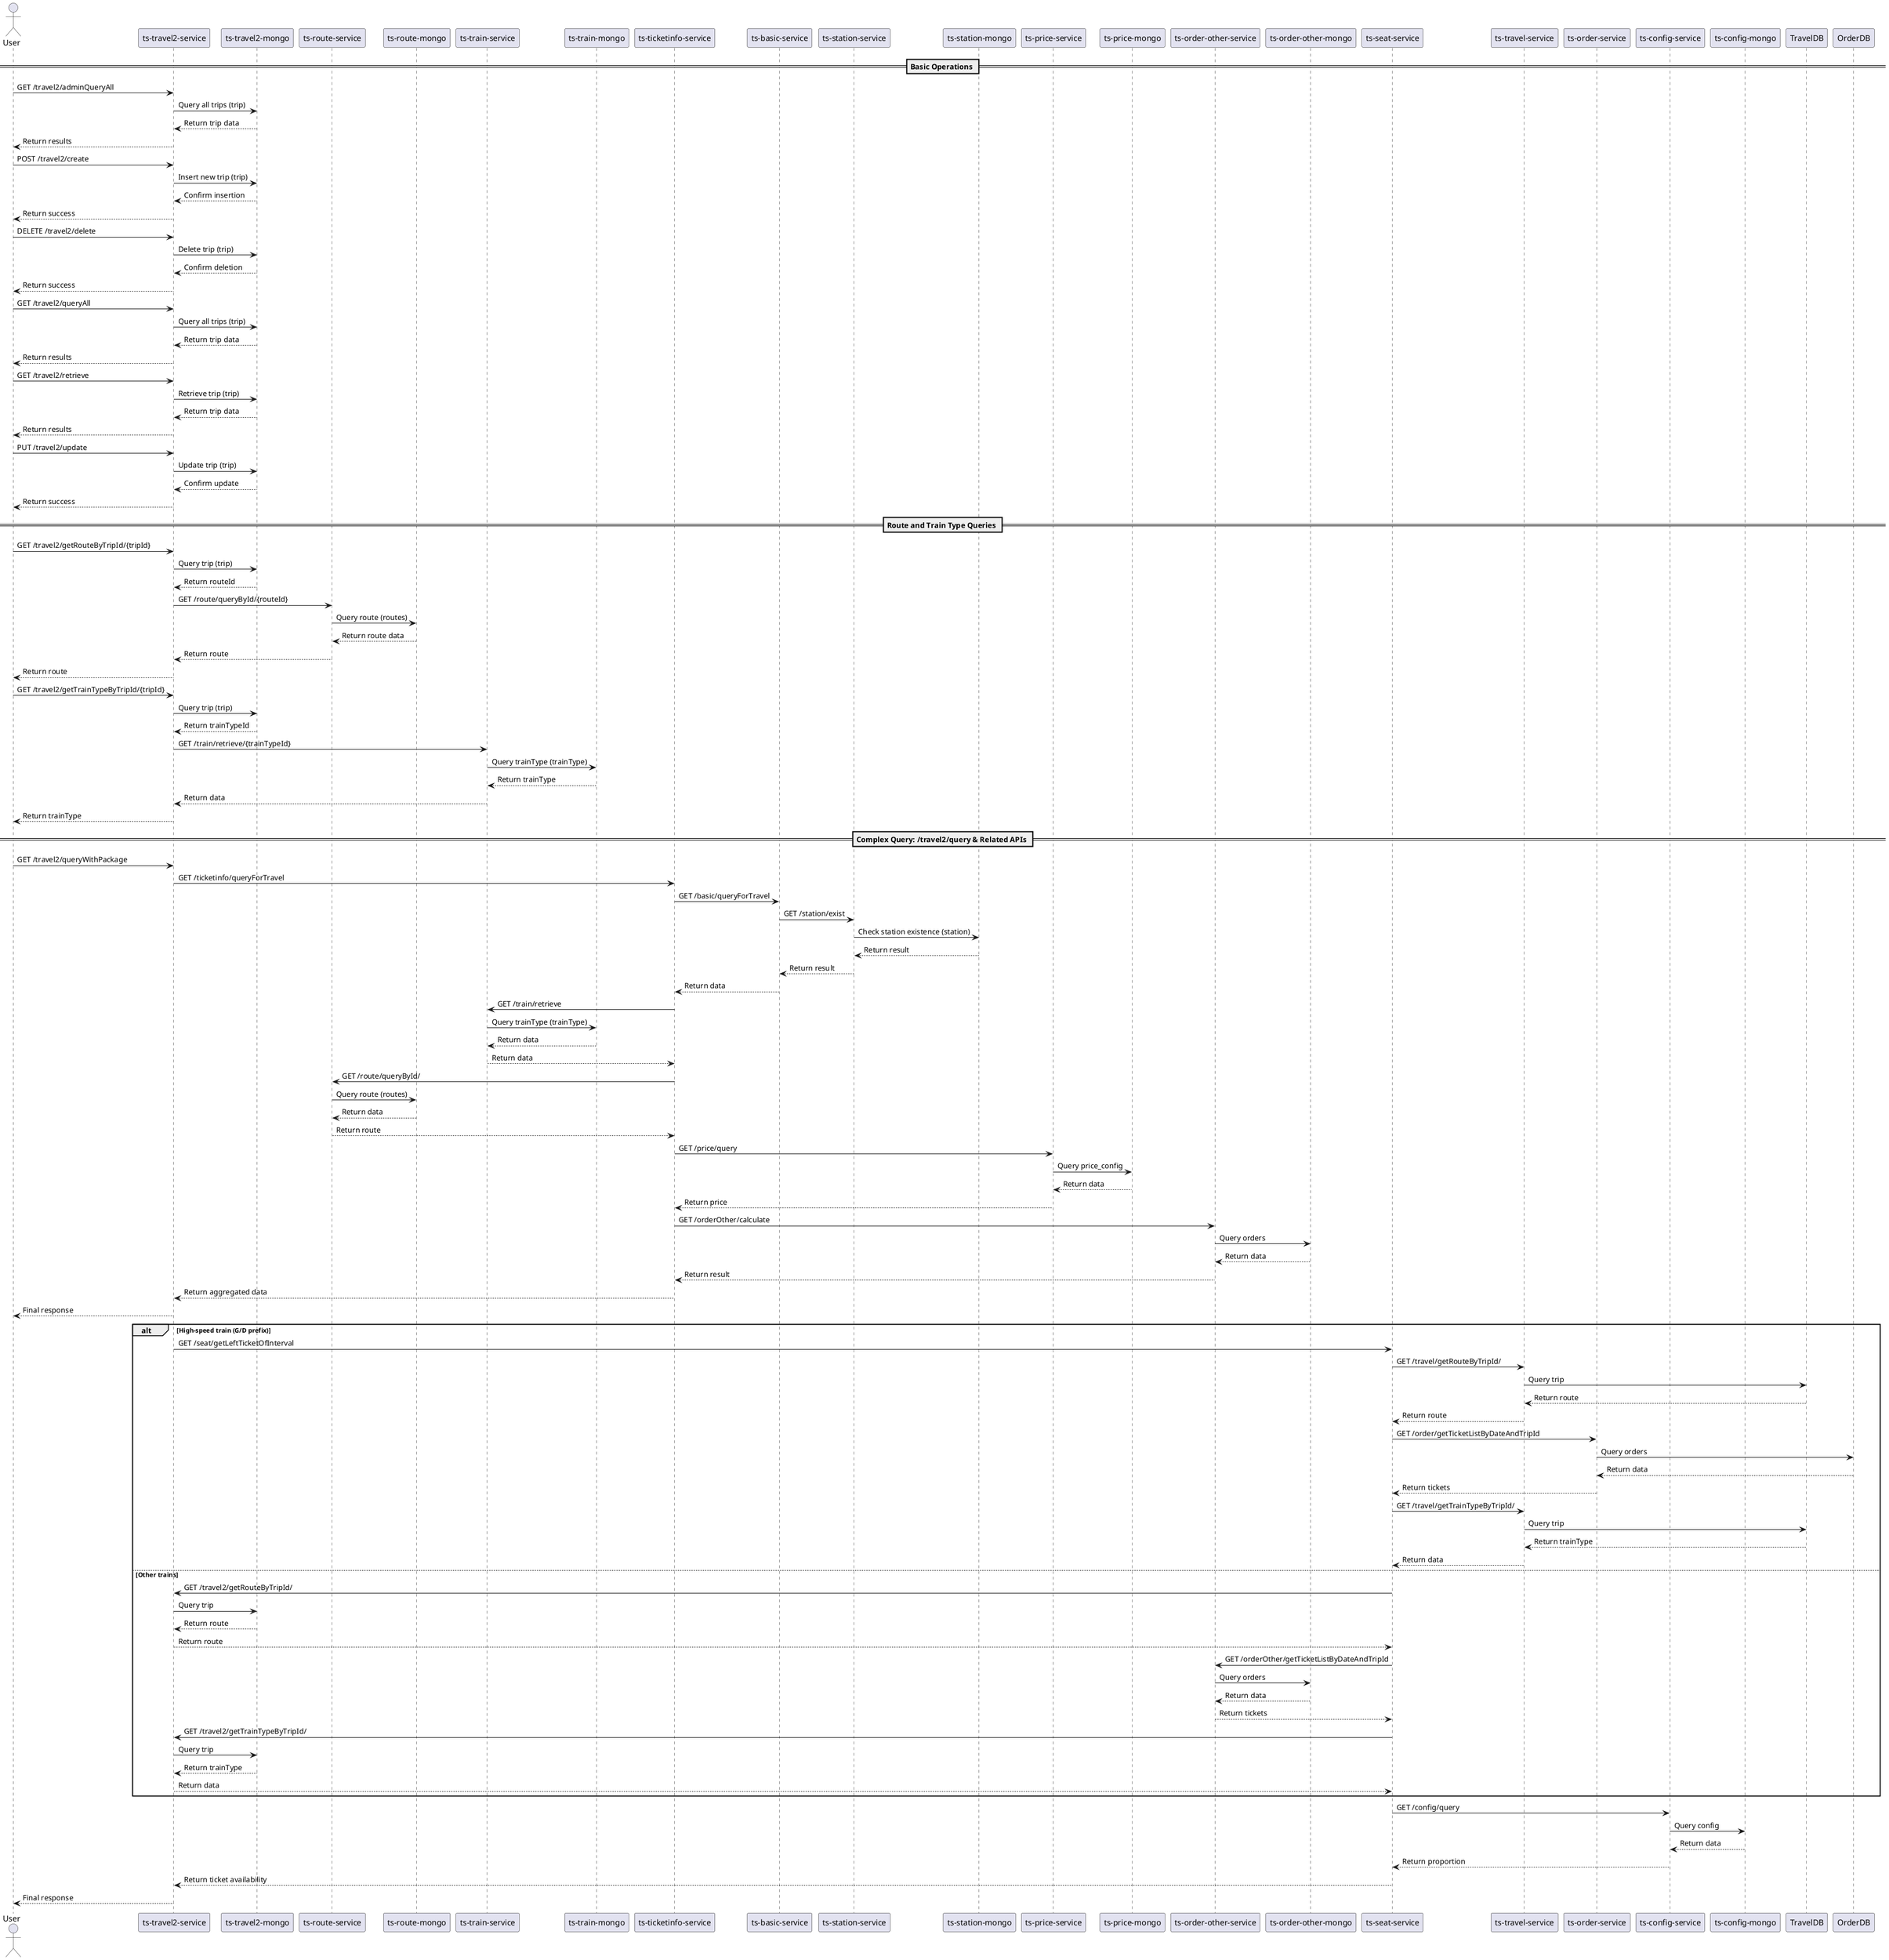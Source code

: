 @startuml
actor User
participant "ts-travel2-service" as Travel2
participant "ts-travel2-mongo" as Travel2DB
participant "ts-route-service" as RouteService
participant "ts-route-mongo" as RouteDB
participant "ts-train-service" as TrainService
participant "ts-train-mongo" as TrainDB
participant "ts-ticketinfo-service" as TicketInfo
participant "ts-basic-service" as BasicService
participant "ts-station-service" as StationService
participant "ts-station-mongo" as StationDB
participant "ts-price-service" as PriceService
participant "ts-price-mongo" as PriceDB
participant "ts-order-other-service" as OrderOther
participant "ts-order-other-mongo" as OrderOtherDB
participant "ts-seat-service" as SeatService
participant "ts-travel-service" as TravelService
participant "ts-order-service" as OrderService
participant "ts-config-service" as ConfigService
participant "ts-config-mongo" as ConfigDB

== Basic Operations ==

User -> Travel2: GET /travel2/adminQueryAll
Travel2 -> Travel2DB: Query all trips (trip)
Travel2DB --> Travel2: Return trip data
Travel2 --> User: Return results

User -> Travel2: POST /travel2/create
Travel2 -> Travel2DB: Insert new trip (trip)
Travel2DB --> Travel2: Confirm insertion
Travel2 --> User: Return success

User -> Travel2: DELETE /travel2/delete
Travel2 -> Travel2DB: Delete trip (trip)
Travel2DB --> Travel2: Confirm deletion
Travel2 --> User: Return success

User -> Travel2: GET /travel2/queryAll
Travel2 -> Travel2DB: Query all trips (trip)
Travel2DB --> Travel2: Return trip data
Travel2 --> User: Return results

User -> Travel2: GET /travel2/retrieve
Travel2 -> Travel2DB: Retrieve trip (trip)
Travel2DB --> Travel2: Return trip data
Travel2 --> User: Return results

User -> Travel2: PUT /travel2/update
Travel2 -> Travel2DB: Update trip (trip)
Travel2DB --> Travel2: Confirm update
Travel2 --> User: Return success

== Route and Train Type Queries ==

User -> Travel2: GET /travel2/getRouteByTripId/{tripId}
Travel2 -> Travel2DB: Query trip (trip)
Travel2DB --> Travel2: Return routeId
Travel2 -> RouteService: GET /route/queryById/{routeId}
RouteService -> RouteDB: Query route (routes)
RouteDB --> RouteService: Return route data
RouteService --> Travel2: Return route
Travel2 --> User: Return route

User -> Travel2: GET /travel2/getTrainTypeByTripId/{tripId}
Travel2 -> Travel2DB: Query trip (trip)
Travel2DB --> Travel2: Return trainTypeId
Travel2 -> TrainService: GET /train/retrieve/{trainTypeId}
TrainService -> TrainDB: Query trainType (trainType)
TrainDB --> TrainService: Return trainType
TrainService --> Travel2: Return data
Travel2 --> User: Return trainType

== Complex Query: /travel2/query & Related APIs ==

User -> Travel2: GET /travel2/queryWithPackage
Travel2 -> TicketInfo: GET /ticketinfo/queryForTravel
TicketInfo -> BasicService: GET /basic/queryForTravel
BasicService -> StationService: GET /station/exist
StationService -> StationDB: Check station existence (station)
StationDB --> StationService: Return result
StationService --> BasicService: Return result
BasicService --> TicketInfo: Return data
TicketInfo -> TrainService: GET /train/retrieve
TrainService -> TrainDB: Query trainType (trainType)
TrainDB --> TrainService: Return data
TrainService --> TicketInfo: Return data
TicketInfo -> RouteService: GET /route/queryById/
RouteService -> RouteDB: Query route (routes)
RouteDB --> RouteService: Return data
RouteService --> TicketInfo: Return route
TicketInfo -> PriceService: GET /price/query
PriceService -> PriceDB: Query price_config
PriceDB --> PriceService: Return data
PriceService --> TicketInfo: Return price
TicketInfo -> OrderOther: GET /orderOther/calculate
OrderOther -> OrderOtherDB: Query orders
OrderOtherDB --> OrderOther: Return data
OrderOther --> TicketInfo: Return result
TicketInfo --> Travel2: Return aggregated data
Travel2 --> User: Final response

alt High-speed train (G/D prefix)
  Travel2 -> SeatService: GET /seat/getLeftTicketOfInterval
  SeatService -> TravelService: GET /travel/getRouteByTripId/
  TravelService -> TravelDB: Query trip
  TravelDB --> TravelService: Return route
  TravelService --> SeatService: Return route
  SeatService -> OrderService: GET /order/getTicketListByDateAndTripId
  OrderService -> OrderDB: Query orders
  OrderDB --> OrderService: Return data
  OrderService --> SeatService: Return tickets
  SeatService -> TravelService: GET /travel/getTrainTypeByTripId/
  TravelService -> TravelDB: Query trip
  TravelDB --> TravelService: Return trainType
  TravelService --> SeatService: Return data
else Other trains
  SeatService -> Travel2: GET /travel2/getRouteByTripId/
  Travel2 -> Travel2DB: Query trip
  Travel2DB --> Travel2: Return route
  Travel2 --> SeatService: Return route
  SeatService -> OrderOther: GET /orderOther/getTicketListByDateAndTripId
  OrderOther -> OrderOtherDB: Query orders
  OrderOtherDB --> OrderOther: Return data
  OrderOther --> SeatService: Return tickets
  SeatService -> Travel2: GET /travel2/getTrainTypeByTripId/
  Travel2 -> Travel2DB: Query trip
  Travel2DB --> Travel2: Return trainType
  Travel2 --> SeatService: Return data
end
SeatService -> ConfigService: GET /config/query
ConfigService -> ConfigDB: Query config
ConfigDB --> ConfigService: Return data
ConfigService --> SeatService: Return proportion
SeatService --> Travel2: Return ticket availability
Travel2 --> User: Final response

@enduml